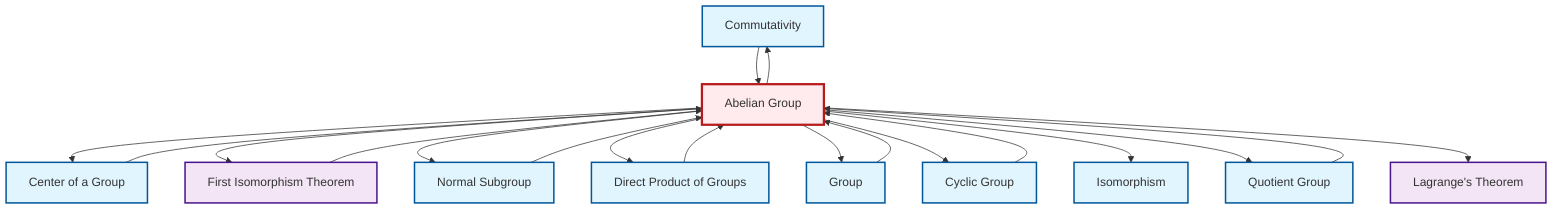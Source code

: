 graph TD
    classDef definition fill:#e1f5fe,stroke:#01579b,stroke-width:2px
    classDef theorem fill:#f3e5f5,stroke:#4a148c,stroke-width:2px
    classDef axiom fill:#fff3e0,stroke:#e65100,stroke-width:2px
    classDef example fill:#e8f5e9,stroke:#1b5e20,stroke-width:2px
    classDef current fill:#ffebee,stroke:#b71c1c,stroke-width:3px
    def-commutativity["Commutativity"]:::definition
    def-direct-product["Direct Product of Groups"]:::definition
    def-center-of-group["Center of a Group"]:::definition
    thm-first-isomorphism["First Isomorphism Theorem"]:::theorem
    def-group["Group"]:::definition
    def-isomorphism["Isomorphism"]:::definition
    def-quotient-group["Quotient Group"]:::definition
    def-abelian-group["Abelian Group"]:::definition
    thm-lagrange["Lagrange's Theorem"]:::theorem
    def-cyclic-group["Cyclic Group"]:::definition
    def-normal-subgroup["Normal Subgroup"]:::definition
    def-abelian-group --> def-commutativity
    def-abelian-group --> def-center-of-group
    def-abelian-group --> thm-first-isomorphism
    def-quotient-group --> def-abelian-group
    def-direct-product --> def-abelian-group
    def-commutativity --> def-abelian-group
    thm-first-isomorphism --> def-abelian-group
    def-abelian-group --> def-normal-subgroup
    def-abelian-group --> def-direct-product
    def-abelian-group --> def-group
    def-cyclic-group --> def-abelian-group
    def-abelian-group --> def-cyclic-group
    def-abelian-group --> def-isomorphism
    def-center-of-group --> def-abelian-group
    def-group --> def-abelian-group
    def-abelian-group --> def-quotient-group
    def-normal-subgroup --> def-abelian-group
    def-abelian-group --> thm-lagrange
    class def-abelian-group current
